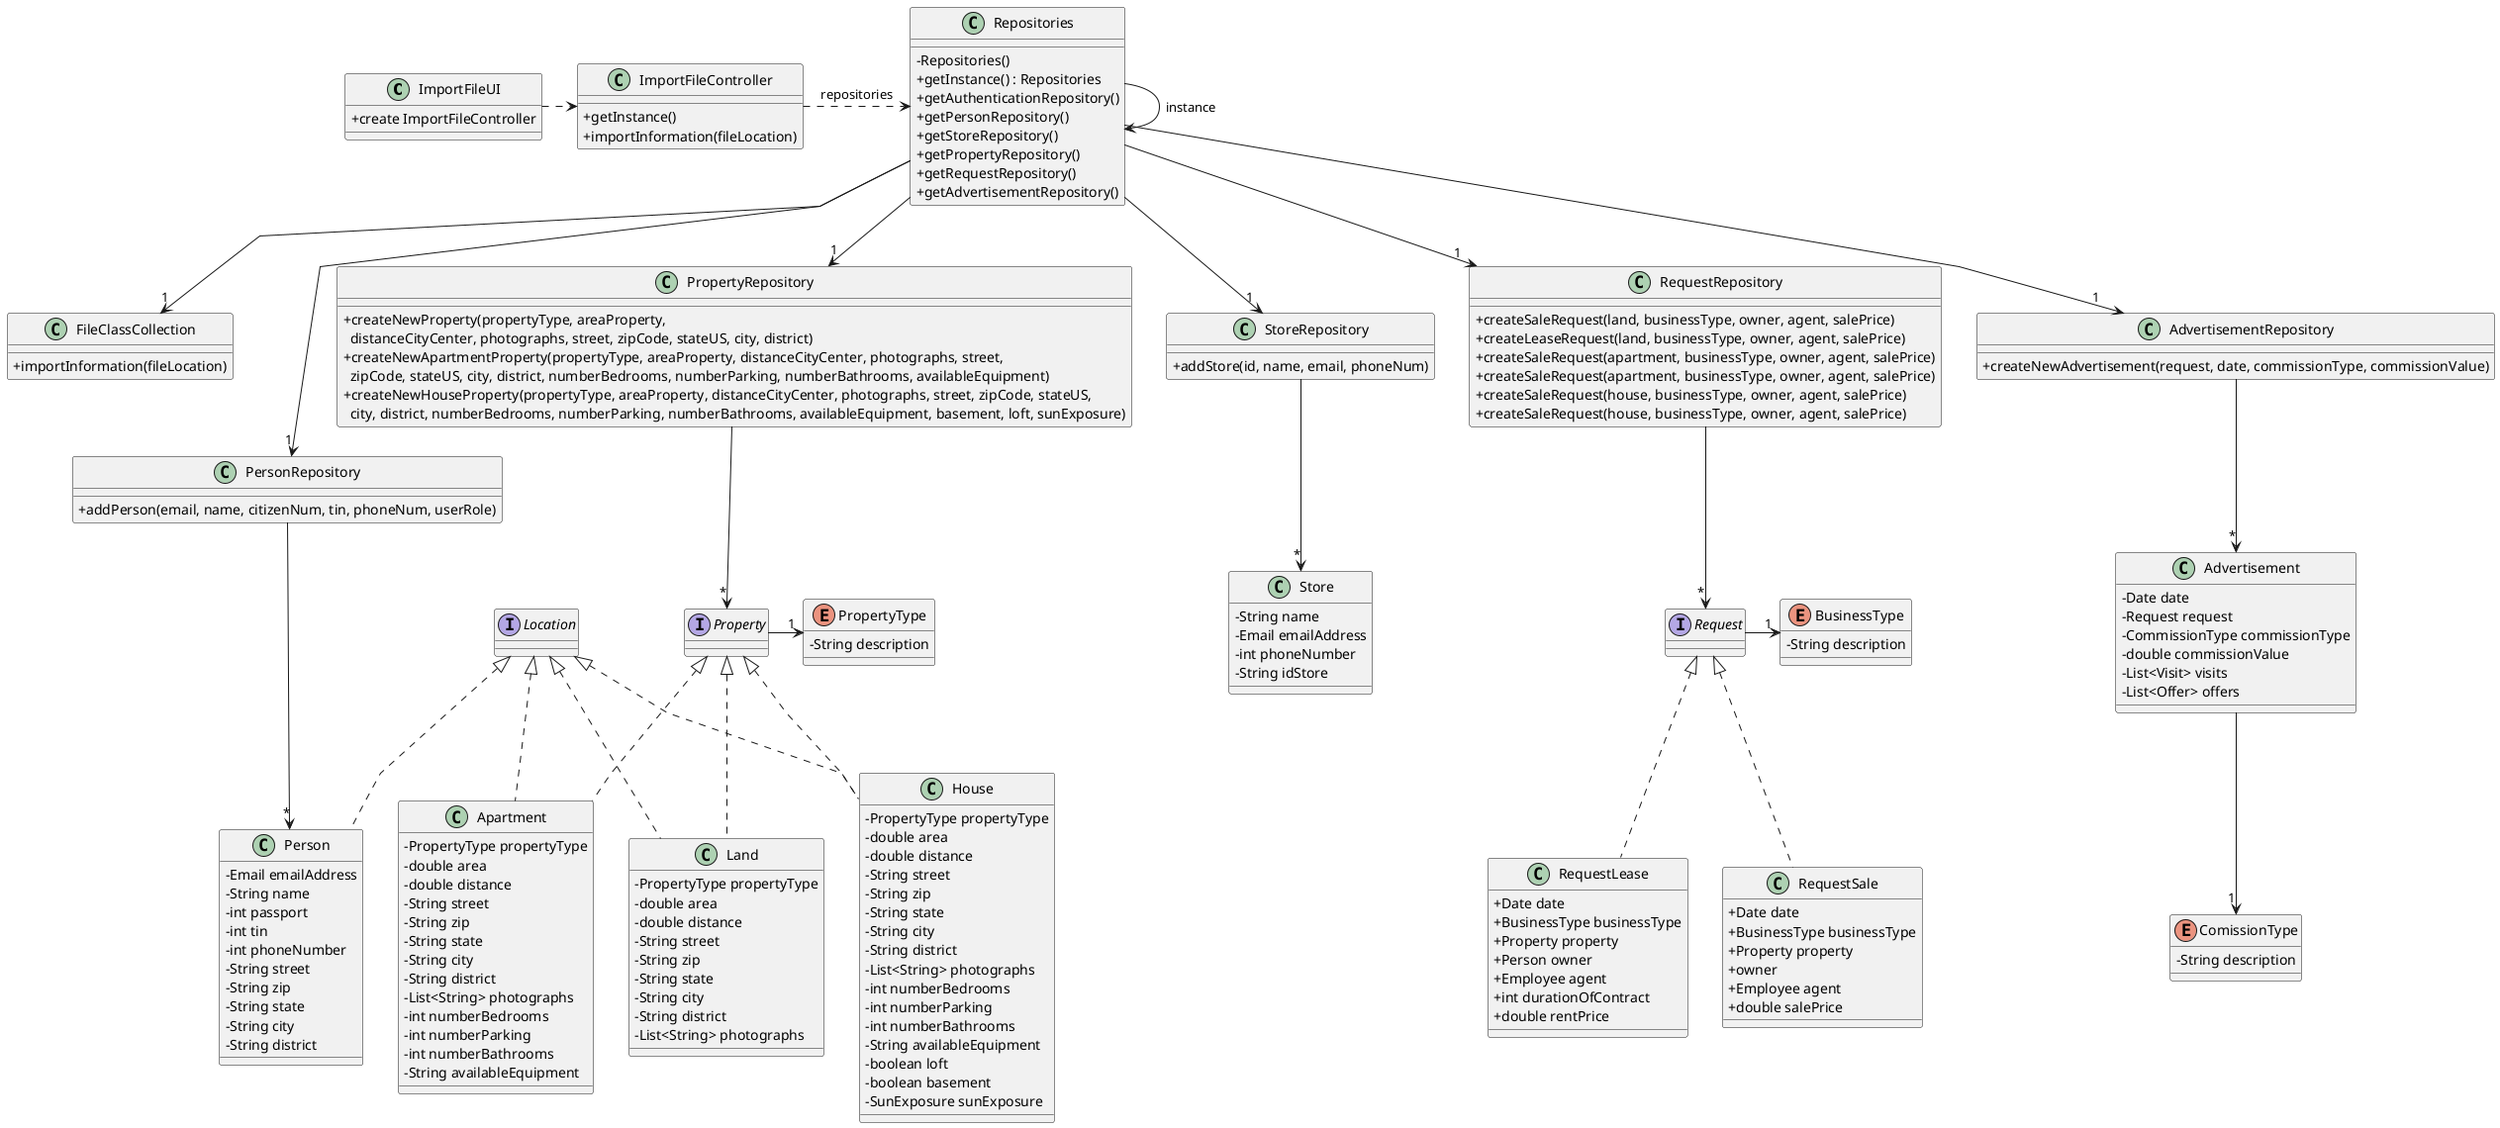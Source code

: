 @startuml
'skinparam monochrome true
skinparam packageStyle rectangle
skinparam shadowing false
skinparam linetype polyline
'skinparam linetype orto

skinparam classAttributeIconSize 0

'left to right direction

class ImportFileUI{
    + create ImportFileController
}

class ImportFileController{
    + getInstance()
    + importInformation(fileLocation)
}

class Repositories {
    - Repositories()
    + getInstance() : Repositories
    + getAuthenticationRepository()
    + getPersonRepository()
    + getStoreRepository()
    + getPropertyRepository()
    + getRequestRepository()
    + getAdvertisementRepository()
}

class FileClassCollection {
    + importInformation(fileLocation)
}

enum PropertyType{
    - String description
}

interface Property{}

class Land {
    - PropertyType propertyType
    - double area
    - double distance
    - String street
    - String zip
    - String state
    - String city
    - String district
    - List<String> photographs
}

class House {
    - PropertyType propertyType
    - double area
    - double distance
    - String street
    - String zip
    - String state
    - String city
    - String district
    - List<String> photographs
    - int numberBedrooms
    - int numberParking
    - int numberBathrooms
    - String availableEquipment
    - boolean loft
    - boolean basement
    - SunExposure sunExposure
}

class Apartment {
    - PropertyType propertyType
    - double area
    - double distance
    - String street
    - String zip
    - String state
    - String city
    - String district
    - List<String> photographs
    - int numberBedrooms
    - int numberParking
    - int numberBathrooms
    - String availableEquipment
}

interface Request{}

class RequestSale{
    + Date date
    + BusinessType businessType
    + Property property
    +   owner
    + Employee agent
    + double salePrice
}

class RequestLease{
    + Date date
    + BusinessType businessType
    + Property property
    + Person owner
    + Employee agent
    + int durationOfContract
    + double rentPrice
}

enum BusinessType {
    - String description
}

class Store{
    - String name
    - Email emailAddress
    - int phoneNumber
    - String idStore
}

class Person{
    - Email emailAddress
    - String name
    - int passport
    - int tin
    - int phoneNumber
    - String street
    - String zip
    - String state
    - String city
    - String district
}

interface Location{}

class Advertisement {
    - Date date
    - Request request
    - CommissionType commissionType
    - double commissionValue
    - List<Visit> visits
    - List<Offer> offers
}

enum ComissionType {
    - String description
}

class PersonRepository {
    + addPerson(email, name, citizenNum, tin, phoneNum, userRole)
}

class StoreRepository {
    + addStore(id, name, email, phoneNum)
}

class PropertyRepository {
    + createNewProperty(propertyType, areaProperty, \n  distanceCityCenter, photographs, street, zipCode, stateUS, city, district)
    + createNewApartmentProperty(propertyType, areaProperty, distanceCityCenter, photographs, street, \n  zipCode, stateUS, city, district, numberBedrooms, numberParking, numberBathrooms, availableEquipment)
    + createNewHouseProperty(propertyType, areaProperty, distanceCityCenter, photographs, street, zipCode, stateUS, \n  city, district, numberBedrooms, numberParking, numberBathrooms, availableEquipment, basement, loft, sunExposure)
}

class RequestRepository {
    + createSaleRequest(land, businessType, owner, agent, salePrice)
    + createLeaseRequest(land, businessType, owner, agent, salePrice)
    + createSaleRequest(apartment, businessType, owner, agent, salePrice)
    + createSaleRequest(apartment, businessType, owner, agent, salePrice)
    + createSaleRequest(house, businessType, owner, agent, salePrice)
    + createSaleRequest(house, businessType, owner, agent, salePrice)
}

class AdvertisementRepository {
    + createNewAdvertisement(request, date, commissionType, commissionValue)
}

Repositories -> Repositories : instance
ImportFileController .> Repositories : repositories

ImportFileUI .> ImportFileController


'Repositories --> "1" AuthenticationRepository
Repositories --> "1" PersonRepository
Repositories --> "1" StoreRepository
Repositories --> "1" PropertyRepository
Repositories --> "1" RequestRepository
Repositories --> "1" AdvertisementRepository
Repositories --> "1" FileClassCollection

PersonRepository --> "*" Person

Location <|.. Person

StoreRepository --> "*" Store

RequestRepository --> "*" Request

Request -> "1" BusinessType
Request <|.. RequestSale
Request <|.. RequestLease

AdvertisementRepository --> "*" Advertisement

Advertisement --> "1" ComissionType

PropertyRepository --> "*" Property

Property -> "1" PropertyType
Property <|.. House
Property <|.. Land
Property <|.. Apartment

Location <|.. House
Location <|.. Land
Location <|.. Apartment

@enduml